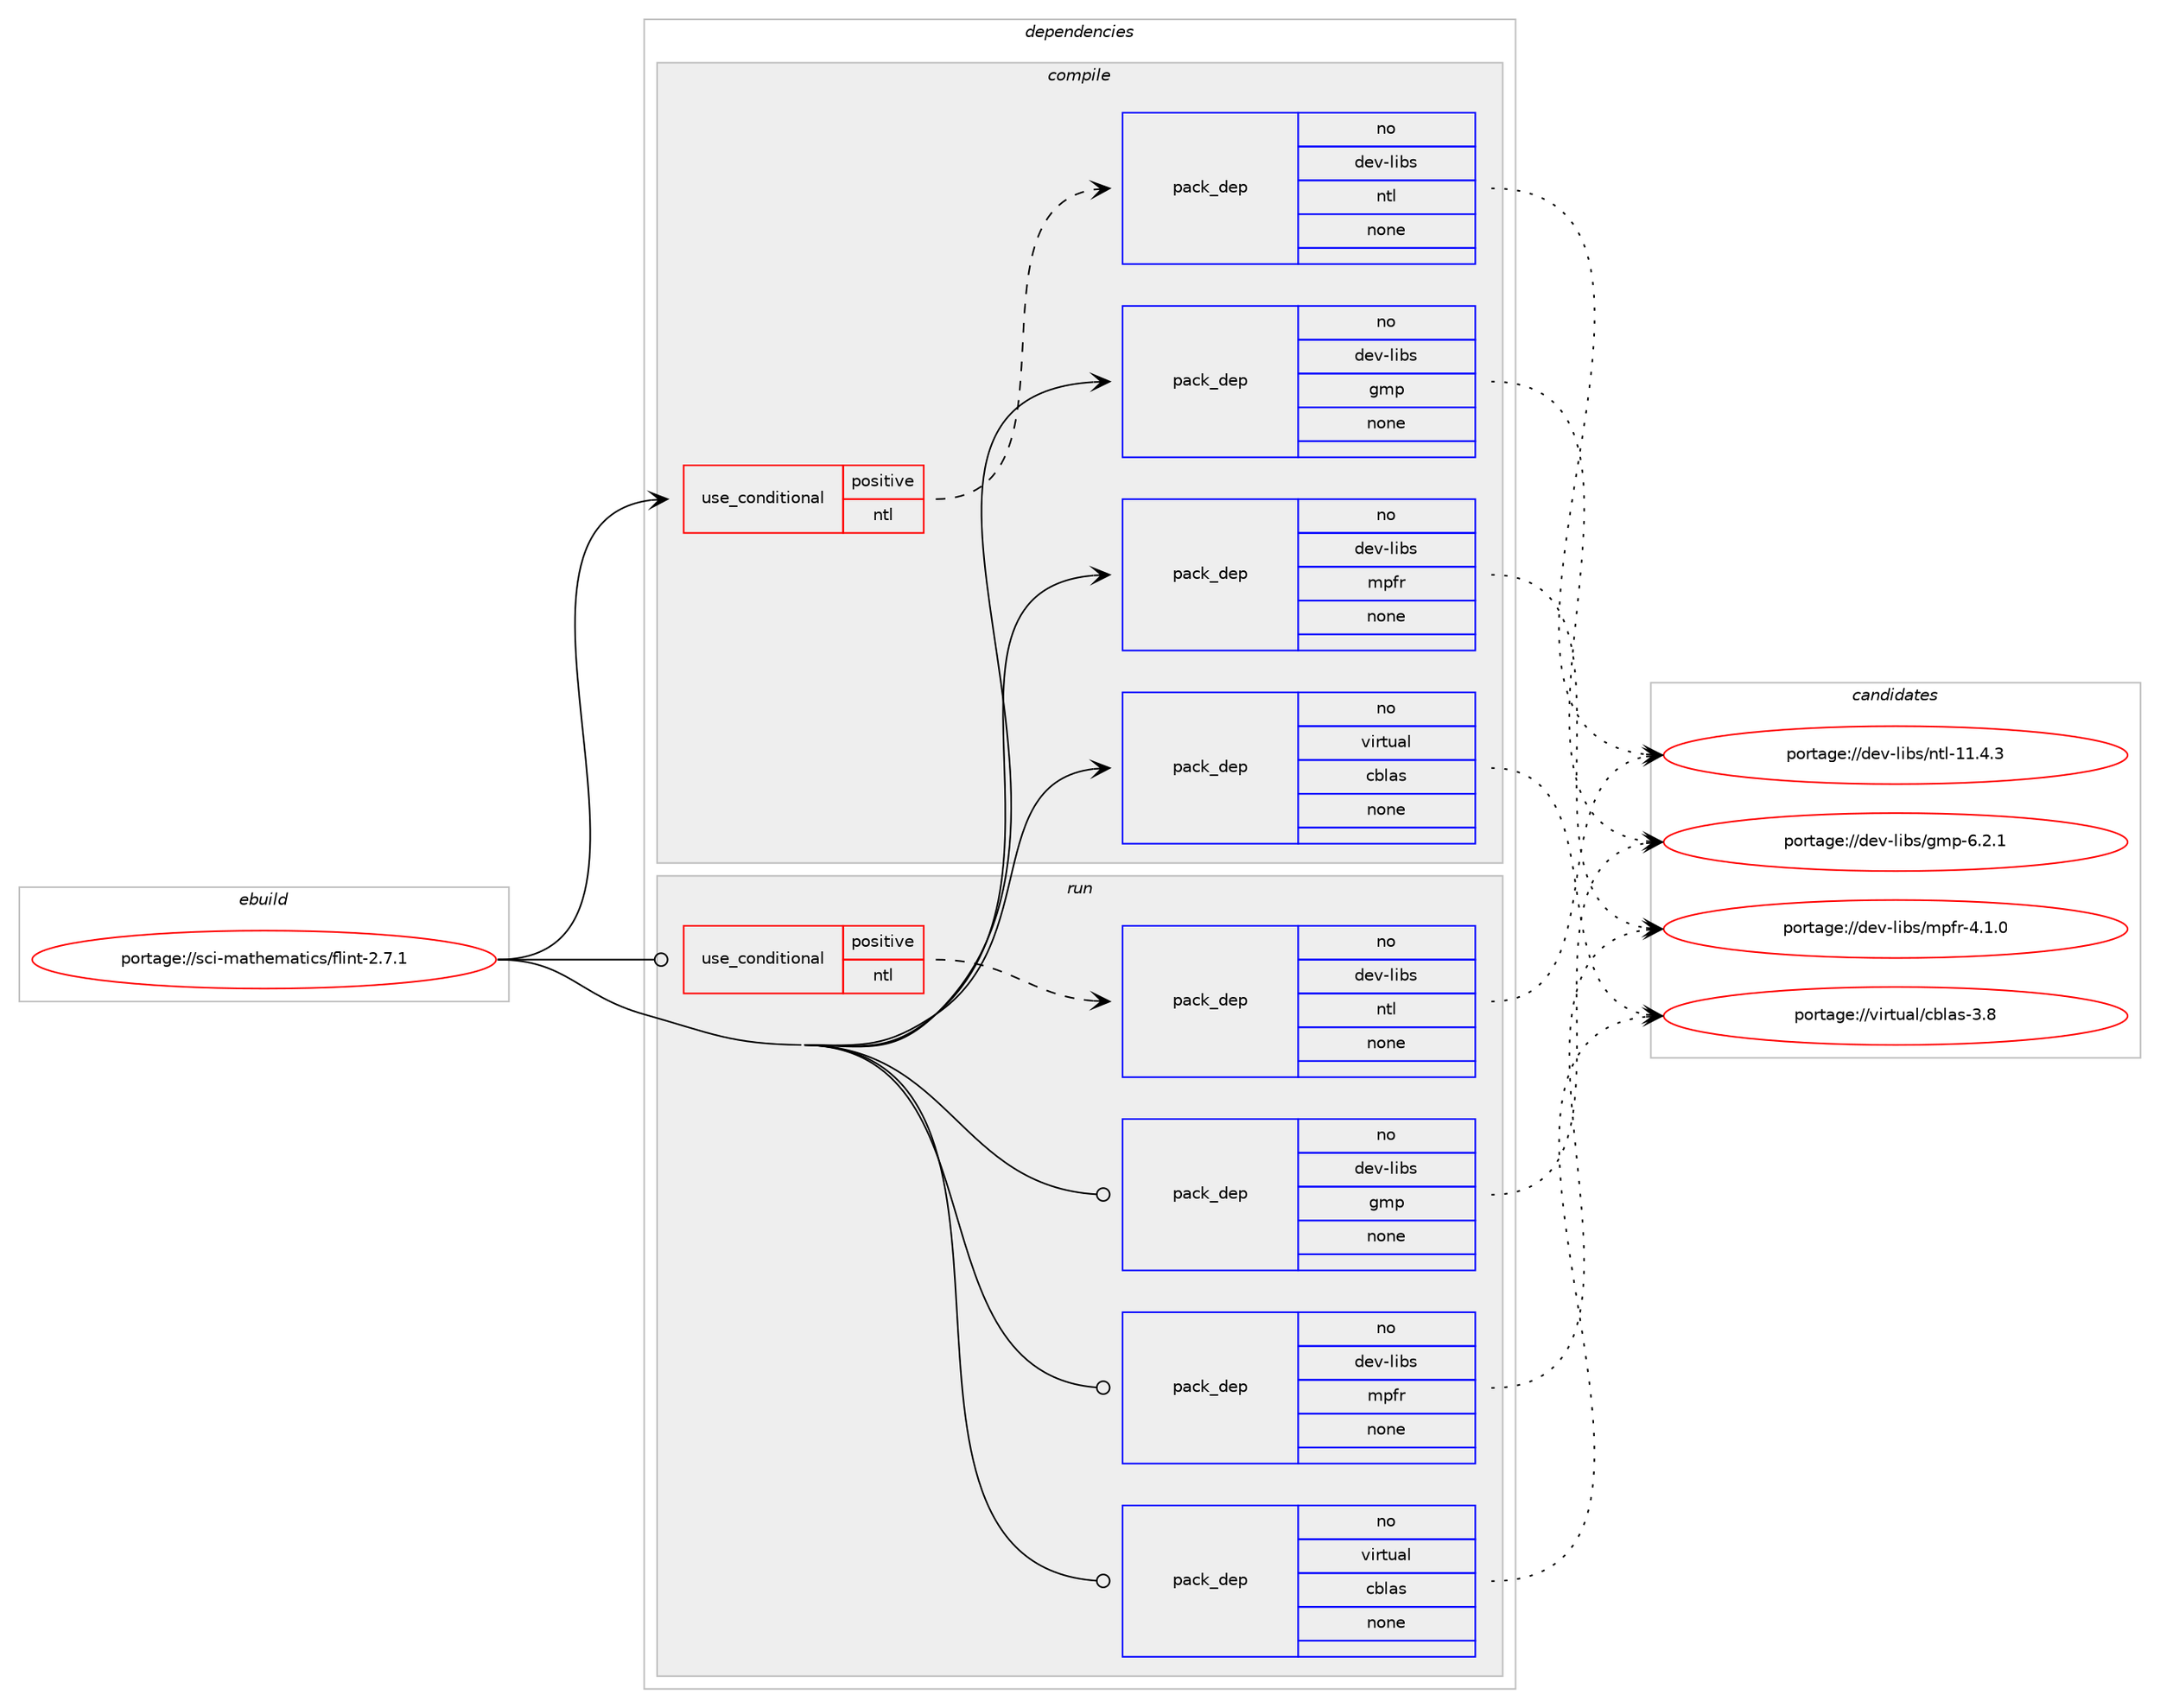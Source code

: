 digraph prolog {

# *************
# Graph options
# *************

newrank=true;
concentrate=true;
compound=true;
graph [rankdir=LR,fontname=Helvetica,fontsize=10,ranksep=1.5];#, ranksep=2.5, nodesep=0.2];
edge  [arrowhead=vee];
node  [fontname=Helvetica,fontsize=10];

# **********
# The ebuild
# **********

subgraph cluster_leftcol {
color=gray;
rank=same;
label=<<i>ebuild</i>>;
id [label="portage://sci-mathematics/flint-2.7.1", color=red, width=4, href="../sci-mathematics/flint-2.7.1.svg"];
}

# ****************
# The dependencies
# ****************

subgraph cluster_midcol {
color=gray;
label=<<i>dependencies</i>>;
subgraph cluster_compile {
fillcolor="#eeeeee";
style=filled;
label=<<i>compile</i>>;
subgraph cond4871 {
dependency15925 [label=<<TABLE BORDER="0" CELLBORDER="1" CELLSPACING="0" CELLPADDING="4"><TR><TD ROWSPAN="3" CELLPADDING="10">use_conditional</TD></TR><TR><TD>positive</TD></TR><TR><TD>ntl</TD></TR></TABLE>>, shape=none, color=red];
subgraph pack10925 {
dependency15926 [label=<<TABLE BORDER="0" CELLBORDER="1" CELLSPACING="0" CELLPADDING="4" WIDTH="220"><TR><TD ROWSPAN="6" CELLPADDING="30">pack_dep</TD></TR><TR><TD WIDTH="110">no</TD></TR><TR><TD>dev-libs</TD></TR><TR><TD>ntl</TD></TR><TR><TD>none</TD></TR><TR><TD></TD></TR></TABLE>>, shape=none, color=blue];
}
dependency15925:e -> dependency15926:w [weight=20,style="dashed",arrowhead="vee"];
}
id:e -> dependency15925:w [weight=20,style="solid",arrowhead="vee"];
subgraph pack10926 {
dependency15927 [label=<<TABLE BORDER="0" CELLBORDER="1" CELLSPACING="0" CELLPADDING="4" WIDTH="220"><TR><TD ROWSPAN="6" CELLPADDING="30">pack_dep</TD></TR><TR><TD WIDTH="110">no</TD></TR><TR><TD>dev-libs</TD></TR><TR><TD>gmp</TD></TR><TR><TD>none</TD></TR><TR><TD></TD></TR></TABLE>>, shape=none, color=blue];
}
id:e -> dependency15927:w [weight=20,style="solid",arrowhead="vee"];
subgraph pack10927 {
dependency15928 [label=<<TABLE BORDER="0" CELLBORDER="1" CELLSPACING="0" CELLPADDING="4" WIDTH="220"><TR><TD ROWSPAN="6" CELLPADDING="30">pack_dep</TD></TR><TR><TD WIDTH="110">no</TD></TR><TR><TD>dev-libs</TD></TR><TR><TD>mpfr</TD></TR><TR><TD>none</TD></TR><TR><TD></TD></TR></TABLE>>, shape=none, color=blue];
}
id:e -> dependency15928:w [weight=20,style="solid",arrowhead="vee"];
subgraph pack10928 {
dependency15929 [label=<<TABLE BORDER="0" CELLBORDER="1" CELLSPACING="0" CELLPADDING="4" WIDTH="220"><TR><TD ROWSPAN="6" CELLPADDING="30">pack_dep</TD></TR><TR><TD WIDTH="110">no</TD></TR><TR><TD>virtual</TD></TR><TR><TD>cblas</TD></TR><TR><TD>none</TD></TR><TR><TD></TD></TR></TABLE>>, shape=none, color=blue];
}
id:e -> dependency15929:w [weight=20,style="solid",arrowhead="vee"];
}
subgraph cluster_compileandrun {
fillcolor="#eeeeee";
style=filled;
label=<<i>compile and run</i>>;
}
subgraph cluster_run {
fillcolor="#eeeeee";
style=filled;
label=<<i>run</i>>;
subgraph cond4872 {
dependency15930 [label=<<TABLE BORDER="0" CELLBORDER="1" CELLSPACING="0" CELLPADDING="4"><TR><TD ROWSPAN="3" CELLPADDING="10">use_conditional</TD></TR><TR><TD>positive</TD></TR><TR><TD>ntl</TD></TR></TABLE>>, shape=none, color=red];
subgraph pack10929 {
dependency15931 [label=<<TABLE BORDER="0" CELLBORDER="1" CELLSPACING="0" CELLPADDING="4" WIDTH="220"><TR><TD ROWSPAN="6" CELLPADDING="30">pack_dep</TD></TR><TR><TD WIDTH="110">no</TD></TR><TR><TD>dev-libs</TD></TR><TR><TD>ntl</TD></TR><TR><TD>none</TD></TR><TR><TD></TD></TR></TABLE>>, shape=none, color=blue];
}
dependency15930:e -> dependency15931:w [weight=20,style="dashed",arrowhead="vee"];
}
id:e -> dependency15930:w [weight=20,style="solid",arrowhead="odot"];
subgraph pack10930 {
dependency15932 [label=<<TABLE BORDER="0" CELLBORDER="1" CELLSPACING="0" CELLPADDING="4" WIDTH="220"><TR><TD ROWSPAN="6" CELLPADDING="30">pack_dep</TD></TR><TR><TD WIDTH="110">no</TD></TR><TR><TD>dev-libs</TD></TR><TR><TD>gmp</TD></TR><TR><TD>none</TD></TR><TR><TD></TD></TR></TABLE>>, shape=none, color=blue];
}
id:e -> dependency15932:w [weight=20,style="solid",arrowhead="odot"];
subgraph pack10931 {
dependency15933 [label=<<TABLE BORDER="0" CELLBORDER="1" CELLSPACING="0" CELLPADDING="4" WIDTH="220"><TR><TD ROWSPAN="6" CELLPADDING="30">pack_dep</TD></TR><TR><TD WIDTH="110">no</TD></TR><TR><TD>dev-libs</TD></TR><TR><TD>mpfr</TD></TR><TR><TD>none</TD></TR><TR><TD></TD></TR></TABLE>>, shape=none, color=blue];
}
id:e -> dependency15933:w [weight=20,style="solid",arrowhead="odot"];
subgraph pack10932 {
dependency15934 [label=<<TABLE BORDER="0" CELLBORDER="1" CELLSPACING="0" CELLPADDING="4" WIDTH="220"><TR><TD ROWSPAN="6" CELLPADDING="30">pack_dep</TD></TR><TR><TD WIDTH="110">no</TD></TR><TR><TD>virtual</TD></TR><TR><TD>cblas</TD></TR><TR><TD>none</TD></TR><TR><TD></TD></TR></TABLE>>, shape=none, color=blue];
}
id:e -> dependency15934:w [weight=20,style="solid",arrowhead="odot"];
}
}

# **************
# The candidates
# **************

subgraph cluster_choices {
rank=same;
color=gray;
label=<<i>candidates</i>>;

subgraph choice10925 {
color=black;
nodesep=1;
choice10010111845108105981154711011610845494946524651 [label="portage://dev-libs/ntl-11.4.3", color=red, width=4,href="../dev-libs/ntl-11.4.3.svg"];
dependency15926:e -> choice10010111845108105981154711011610845494946524651:w [style=dotted,weight="100"];
}
subgraph choice10926 {
color=black;
nodesep=1;
choice100101118451081059811547103109112455446504649 [label="portage://dev-libs/gmp-6.2.1", color=red, width=4,href="../dev-libs/gmp-6.2.1.svg"];
dependency15927:e -> choice100101118451081059811547103109112455446504649:w [style=dotted,weight="100"];
}
subgraph choice10927 {
color=black;
nodesep=1;
choice100101118451081059811547109112102114455246494648 [label="portage://dev-libs/mpfr-4.1.0", color=red, width=4,href="../dev-libs/mpfr-4.1.0.svg"];
dependency15928:e -> choice100101118451081059811547109112102114455246494648:w [style=dotted,weight="100"];
}
subgraph choice10928 {
color=black;
nodesep=1;
choice118105114116117971084799981089711545514656 [label="portage://virtual/cblas-3.8", color=red, width=4,href="../virtual/cblas-3.8.svg"];
dependency15929:e -> choice118105114116117971084799981089711545514656:w [style=dotted,weight="100"];
}
subgraph choice10929 {
color=black;
nodesep=1;
choice10010111845108105981154711011610845494946524651 [label="portage://dev-libs/ntl-11.4.3", color=red, width=4,href="../dev-libs/ntl-11.4.3.svg"];
dependency15931:e -> choice10010111845108105981154711011610845494946524651:w [style=dotted,weight="100"];
}
subgraph choice10930 {
color=black;
nodesep=1;
choice100101118451081059811547103109112455446504649 [label="portage://dev-libs/gmp-6.2.1", color=red, width=4,href="../dev-libs/gmp-6.2.1.svg"];
dependency15932:e -> choice100101118451081059811547103109112455446504649:w [style=dotted,weight="100"];
}
subgraph choice10931 {
color=black;
nodesep=1;
choice100101118451081059811547109112102114455246494648 [label="portage://dev-libs/mpfr-4.1.0", color=red, width=4,href="../dev-libs/mpfr-4.1.0.svg"];
dependency15933:e -> choice100101118451081059811547109112102114455246494648:w [style=dotted,weight="100"];
}
subgraph choice10932 {
color=black;
nodesep=1;
choice118105114116117971084799981089711545514656 [label="portage://virtual/cblas-3.8", color=red, width=4,href="../virtual/cblas-3.8.svg"];
dependency15934:e -> choice118105114116117971084799981089711545514656:w [style=dotted,weight="100"];
}
}

}
